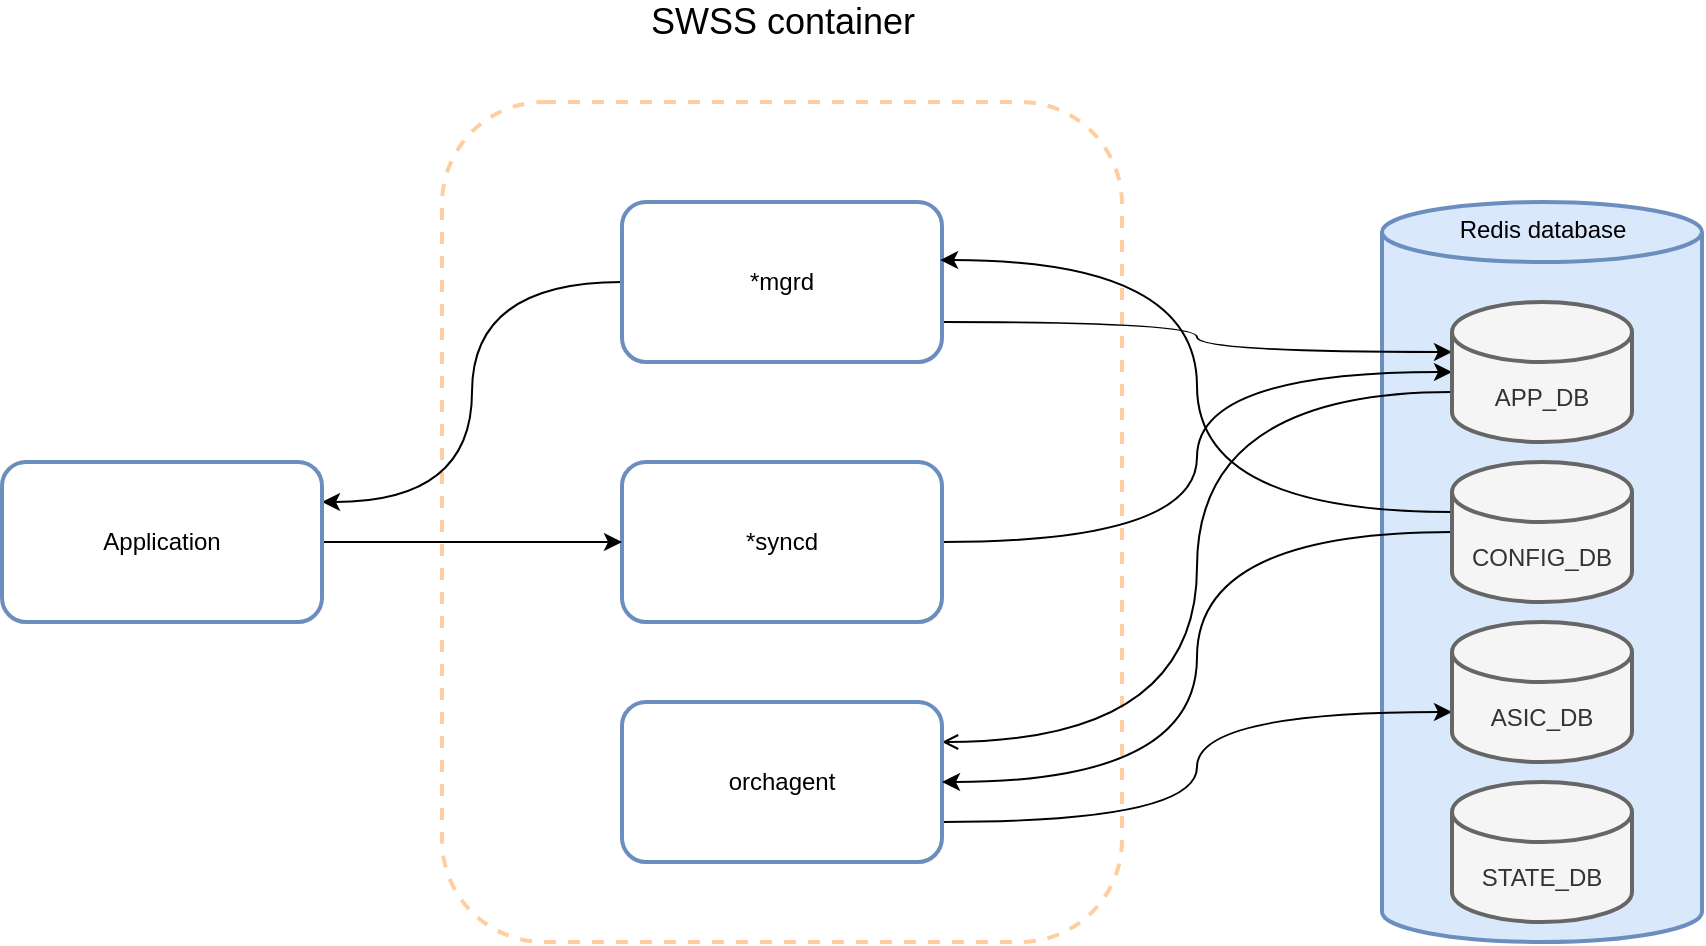 <mxfile version="14.4.3" type="device"><diagram id="Rt5G9liA-zZ5y-M5TRO0" name="Page-1"><mxGraphModel dx="946" dy="630" grid="1" gridSize="10" guides="1" tooltips="1" connect="1" arrows="1" fold="1" page="1" pageScale="1" pageWidth="827" pageHeight="1169" math="0" shadow="0"><root><mxCell id="0"/><mxCell id="1" parent="0"/><mxCell id="RrAdy452jxNETJTfGMOF-1" value="" style="rounded=1;whiteSpace=wrap;html=1;strokeColor=#FFCE9F;dashed=1;strokeWidth=2;fillColor=none;" parent="1" vertex="1"><mxGeometry x="350" y="100" width="340" height="420" as="geometry"/></mxCell><mxCell id="RrAdy452jxNETJTfGMOF-6" value="" style="shape=cylinder3;whiteSpace=wrap;html=1;boundedLbl=1;backgroundOutline=1;size=15;strokeColor=#6c8ebf;strokeWidth=2;fillColor=#dae8fc;" parent="1" vertex="1"><mxGeometry x="820" y="150" width="160" height="370" as="geometry"/></mxCell><mxCell id="RrAdy452jxNETJTfGMOF-15" style="edgeStyle=orthogonalEdgeStyle;rounded=0;orthogonalLoop=1;jettySize=auto;html=1;entryX=0;entryY=0.5;entryDx=0;entryDy=0;entryPerimeter=0;curved=1;" parent="1" source="RrAdy452jxNETJTfGMOF-2" target="RrAdy452jxNETJTfGMOF-11" edge="1"><mxGeometry relative="1" as="geometry"/></mxCell><mxCell id="RrAdy452jxNETJTfGMOF-2" value="*syncd" style="rounded=1;whiteSpace=wrap;html=1;strokeColor=#6c8ebf;strokeWidth=2;fillColor=#FFFFFF;" parent="1" vertex="1"><mxGeometry x="440" y="280" width="160" height="80" as="geometry"/></mxCell><mxCell id="RrAdy452jxNETJTfGMOF-16" style="edgeStyle=orthogonalEdgeStyle;curved=1;rounded=0;orthogonalLoop=1;jettySize=auto;html=1;exitX=1;exitY=0.25;exitDx=0;exitDy=0;entryX=0;entryY=0;entryDx=0;entryDy=45;entryPerimeter=0;startArrow=open;startFill=0;endArrow=none;endFill=0;" parent="1" source="RrAdy452jxNETJTfGMOF-3" target="RrAdy452jxNETJTfGMOF-11" edge="1"><mxGeometry relative="1" as="geometry"/></mxCell><mxCell id="RrAdy452jxNETJTfGMOF-18" style="edgeStyle=orthogonalEdgeStyle;curved=1;rounded=0;orthogonalLoop=1;jettySize=auto;html=1;exitX=1;exitY=0.75;exitDx=0;exitDy=0;entryX=0;entryY=0;entryDx=0;entryDy=45;entryPerimeter=0;startArrow=none;startFill=0;endArrow=classic;endFill=1;" parent="1" source="RrAdy452jxNETJTfGMOF-3" target="RrAdy452jxNETJTfGMOF-12" edge="1"><mxGeometry relative="1" as="geometry"/></mxCell><mxCell id="RrAdy452jxNETJTfGMOF-3" value="orchagent" style="rounded=1;whiteSpace=wrap;html=1;strokeColor=#6c8ebf;strokeWidth=2;fillColor=#FFFFFF;" parent="1" vertex="1"><mxGeometry x="440" y="400" width="160" height="80" as="geometry"/></mxCell><mxCell id="RrAdy452jxNETJTfGMOF-22" style="edgeStyle=orthogonalEdgeStyle;curved=1;rounded=0;orthogonalLoop=1;jettySize=auto;html=1;exitX=1;exitY=0.75;exitDx=0;exitDy=0;entryX=0;entryY=0;entryDx=0;entryDy=25;entryPerimeter=0;startArrow=none;startFill=0;endArrow=classic;endFill=1;" parent="1" source="RrAdy452jxNETJTfGMOF-4" target="RrAdy452jxNETJTfGMOF-11" edge="1"><mxGeometry relative="1" as="geometry"/></mxCell><mxCell id="RrAdy452jxNETJTfGMOF-23" style="edgeStyle=orthogonalEdgeStyle;curved=1;rounded=0;orthogonalLoop=1;jettySize=auto;html=1;exitX=0;exitY=0.5;exitDx=0;exitDy=0;entryX=1;entryY=0.25;entryDx=0;entryDy=0;startArrow=none;startFill=0;endArrow=classic;endFill=1;" parent="1" source="RrAdy452jxNETJTfGMOF-4" target="RrAdy452jxNETJTfGMOF-14" edge="1"><mxGeometry relative="1" as="geometry"/></mxCell><mxCell id="RrAdy452jxNETJTfGMOF-4" value="*mgrd" style="rounded=1;whiteSpace=wrap;html=1;strokeColor=#6c8ebf;strokeWidth=2;fillColor=#FFFFFF;" parent="1" vertex="1"><mxGeometry x="440" y="150" width="160" height="80" as="geometry"/></mxCell><mxCell id="RrAdy452jxNETJTfGMOF-5" value="&lt;font style=&quot;font-size: 18px&quot;&gt;SWSS container&lt;/font&gt;" style="text;html=1;align=center;verticalAlign=middle;resizable=0;points=[];autosize=1;" parent="1" vertex="1"><mxGeometry x="445" y="50" width="150" height="20" as="geometry"/></mxCell><mxCell id="RrAdy452jxNETJTfGMOF-7" value="Redis database" style="text;html=1;align=center;verticalAlign=middle;resizable=0;points=[];autosize=1;" parent="1" vertex="1"><mxGeometry x="850" y="154" width="100" height="20" as="geometry"/></mxCell><mxCell id="RrAdy452jxNETJTfGMOF-19" style="edgeStyle=orthogonalEdgeStyle;curved=1;rounded=0;orthogonalLoop=1;jettySize=auto;html=1;exitX=0;exitY=0.5;exitDx=0;exitDy=0;exitPerimeter=0;startArrow=none;startFill=0;endArrow=classic;endFill=1;entryX=1;entryY=0.5;entryDx=0;entryDy=0;" parent="1" source="RrAdy452jxNETJTfGMOF-8" target="RrAdy452jxNETJTfGMOF-3" edge="1"><mxGeometry relative="1" as="geometry"><mxPoint x="750" y="380" as="targetPoint"/></mxGeometry></mxCell><mxCell id="RrAdy452jxNETJTfGMOF-21" style="edgeStyle=orthogonalEdgeStyle;curved=1;rounded=0;orthogonalLoop=1;jettySize=auto;html=1;exitX=0;exitY=0;exitDx=0;exitDy=25;exitPerimeter=0;entryX=0.994;entryY=0.363;entryDx=0;entryDy=0;entryPerimeter=0;startArrow=none;startFill=0;endArrow=classic;endFill=1;" parent="1" source="RrAdy452jxNETJTfGMOF-8" target="RrAdy452jxNETJTfGMOF-4" edge="1"><mxGeometry relative="1" as="geometry"/></mxCell><mxCell id="RrAdy452jxNETJTfGMOF-8" value="CONFIG_DB" style="shape=cylinder3;whiteSpace=wrap;html=1;boundedLbl=1;backgroundOutline=1;size=15;strokeColor=#666666;strokeWidth=2;fillColor=#f5f5f5;fontColor=#333333;" parent="1" vertex="1"><mxGeometry x="855" y="280" width="90" height="70" as="geometry"/></mxCell><mxCell id="RrAdy452jxNETJTfGMOF-11" value="APP_DB" style="shape=cylinder3;whiteSpace=wrap;html=1;boundedLbl=1;backgroundOutline=1;size=15;strokeColor=#666666;strokeWidth=2;fillColor=#f5f5f5;fontColor=#333333;" parent="1" vertex="1"><mxGeometry x="855" y="200" width="90" height="70" as="geometry"/></mxCell><mxCell id="RrAdy452jxNETJTfGMOF-12" value="ASIC_DB" style="shape=cylinder3;whiteSpace=wrap;html=1;boundedLbl=1;backgroundOutline=1;size=15;strokeColor=#666666;strokeWidth=2;fillColor=#f5f5f5;fontColor=#333333;" parent="1" vertex="1"><mxGeometry x="855" y="360" width="90" height="70" as="geometry"/></mxCell><mxCell id="RrAdy452jxNETJTfGMOF-17" style="edgeStyle=orthogonalEdgeStyle;curved=1;rounded=0;orthogonalLoop=1;jettySize=auto;html=1;entryX=0;entryY=0.5;entryDx=0;entryDy=0;startArrow=none;startFill=0;endArrow=classic;endFill=1;" parent="1" source="RrAdy452jxNETJTfGMOF-14" target="RrAdy452jxNETJTfGMOF-2" edge="1"><mxGeometry relative="1" as="geometry"/></mxCell><mxCell id="RrAdy452jxNETJTfGMOF-14" value="Application" style="rounded=1;whiteSpace=wrap;html=1;strokeColor=#6c8ebf;strokeWidth=2;fillColor=#FFFFFF;" parent="1" vertex="1"><mxGeometry x="130" y="280" width="160" height="80" as="geometry"/></mxCell><mxCell id="RrAdy452jxNETJTfGMOF-20" value="STATE_DB" style="shape=cylinder3;whiteSpace=wrap;html=1;boundedLbl=1;backgroundOutline=1;size=15;strokeColor=#666666;strokeWidth=2;fillColor=#f5f5f5;fontColor=#333333;" parent="1" vertex="1"><mxGeometry x="855" y="440" width="90" height="70" as="geometry"/></mxCell></root></mxGraphModel></diagram></mxfile>